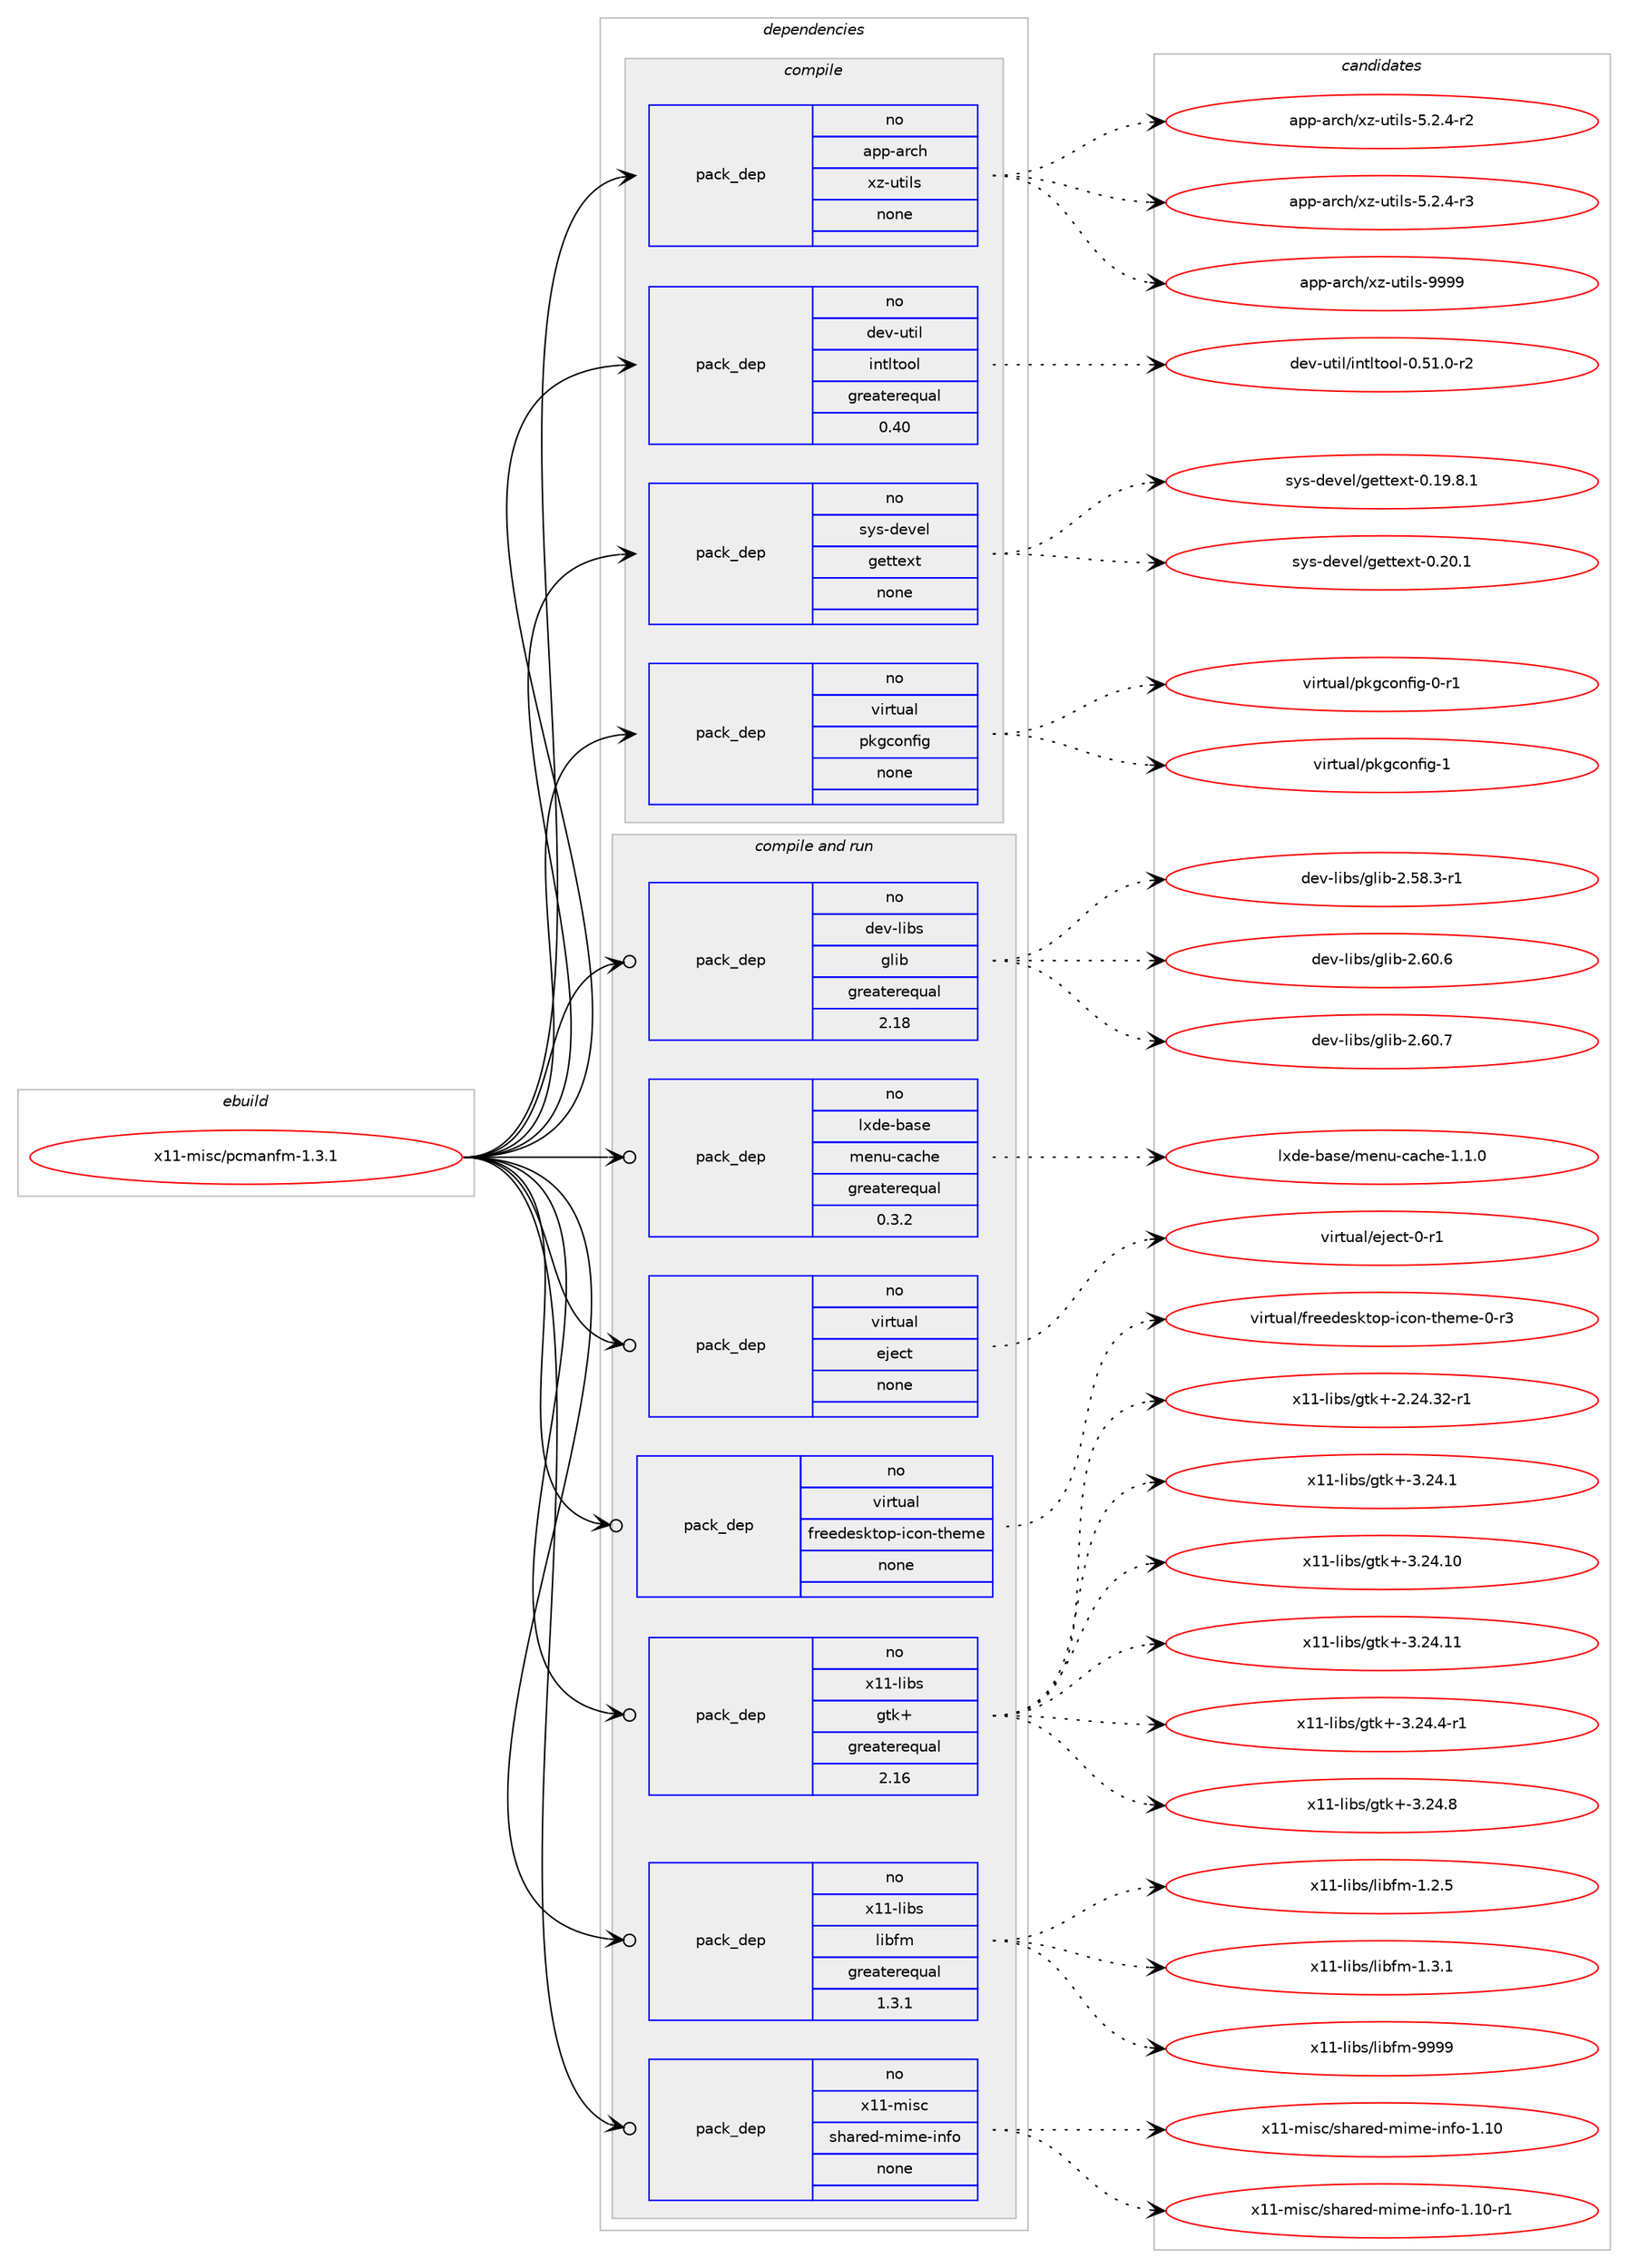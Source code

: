 digraph prolog {

# *************
# Graph options
# *************

newrank=true;
concentrate=true;
compound=true;
graph [rankdir=LR,fontname=Helvetica,fontsize=10,ranksep=1.5];#, ranksep=2.5, nodesep=0.2];
edge  [arrowhead=vee];
node  [fontname=Helvetica,fontsize=10];

# **********
# The ebuild
# **********

subgraph cluster_leftcol {
color=gray;
rank=same;
label=<<i>ebuild</i>>;
id [label="x11-misc/pcmanfm-1.3.1", color=red, width=4, href="../x11-misc/pcmanfm-1.3.1.svg"];
}

# ****************
# The dependencies
# ****************

subgraph cluster_midcol {
color=gray;
label=<<i>dependencies</i>>;
subgraph cluster_compile {
fillcolor="#eeeeee";
style=filled;
label=<<i>compile</i>>;
subgraph pack683401 {
dependency919948 [label=<<TABLE BORDER="0" CELLBORDER="1" CELLSPACING="0" CELLPADDING="4" WIDTH="220"><TR><TD ROWSPAN="6" CELLPADDING="30">pack_dep</TD></TR><TR><TD WIDTH="110">no</TD></TR><TR><TD>app-arch</TD></TR><TR><TD>xz-utils</TD></TR><TR><TD>none</TD></TR><TR><TD></TD></TR></TABLE>>, shape=none, color=blue];
}
id:e -> dependency919948:w [weight=20,style="solid",arrowhead="vee"];
subgraph pack683402 {
dependency919949 [label=<<TABLE BORDER="0" CELLBORDER="1" CELLSPACING="0" CELLPADDING="4" WIDTH="220"><TR><TD ROWSPAN="6" CELLPADDING="30">pack_dep</TD></TR><TR><TD WIDTH="110">no</TD></TR><TR><TD>dev-util</TD></TR><TR><TD>intltool</TD></TR><TR><TD>greaterequal</TD></TR><TR><TD>0.40</TD></TR></TABLE>>, shape=none, color=blue];
}
id:e -> dependency919949:w [weight=20,style="solid",arrowhead="vee"];
subgraph pack683403 {
dependency919950 [label=<<TABLE BORDER="0" CELLBORDER="1" CELLSPACING="0" CELLPADDING="4" WIDTH="220"><TR><TD ROWSPAN="6" CELLPADDING="30">pack_dep</TD></TR><TR><TD WIDTH="110">no</TD></TR><TR><TD>sys-devel</TD></TR><TR><TD>gettext</TD></TR><TR><TD>none</TD></TR><TR><TD></TD></TR></TABLE>>, shape=none, color=blue];
}
id:e -> dependency919950:w [weight=20,style="solid",arrowhead="vee"];
subgraph pack683404 {
dependency919951 [label=<<TABLE BORDER="0" CELLBORDER="1" CELLSPACING="0" CELLPADDING="4" WIDTH="220"><TR><TD ROWSPAN="6" CELLPADDING="30">pack_dep</TD></TR><TR><TD WIDTH="110">no</TD></TR><TR><TD>virtual</TD></TR><TR><TD>pkgconfig</TD></TR><TR><TD>none</TD></TR><TR><TD></TD></TR></TABLE>>, shape=none, color=blue];
}
id:e -> dependency919951:w [weight=20,style="solid",arrowhead="vee"];
}
subgraph cluster_compileandrun {
fillcolor="#eeeeee";
style=filled;
label=<<i>compile and run</i>>;
subgraph pack683405 {
dependency919952 [label=<<TABLE BORDER="0" CELLBORDER="1" CELLSPACING="0" CELLPADDING="4" WIDTH="220"><TR><TD ROWSPAN="6" CELLPADDING="30">pack_dep</TD></TR><TR><TD WIDTH="110">no</TD></TR><TR><TD>dev-libs</TD></TR><TR><TD>glib</TD></TR><TR><TD>greaterequal</TD></TR><TR><TD>2.18</TD></TR></TABLE>>, shape=none, color=blue];
}
id:e -> dependency919952:w [weight=20,style="solid",arrowhead="odotvee"];
subgraph pack683406 {
dependency919953 [label=<<TABLE BORDER="0" CELLBORDER="1" CELLSPACING="0" CELLPADDING="4" WIDTH="220"><TR><TD ROWSPAN="6" CELLPADDING="30">pack_dep</TD></TR><TR><TD WIDTH="110">no</TD></TR><TR><TD>lxde-base</TD></TR><TR><TD>menu-cache</TD></TR><TR><TD>greaterequal</TD></TR><TR><TD>0.3.2</TD></TR></TABLE>>, shape=none, color=blue];
}
id:e -> dependency919953:w [weight=20,style="solid",arrowhead="odotvee"];
subgraph pack683407 {
dependency919954 [label=<<TABLE BORDER="0" CELLBORDER="1" CELLSPACING="0" CELLPADDING="4" WIDTH="220"><TR><TD ROWSPAN="6" CELLPADDING="30">pack_dep</TD></TR><TR><TD WIDTH="110">no</TD></TR><TR><TD>virtual</TD></TR><TR><TD>eject</TD></TR><TR><TD>none</TD></TR><TR><TD></TD></TR></TABLE>>, shape=none, color=blue];
}
id:e -> dependency919954:w [weight=20,style="solid",arrowhead="odotvee"];
subgraph pack683408 {
dependency919955 [label=<<TABLE BORDER="0" CELLBORDER="1" CELLSPACING="0" CELLPADDING="4" WIDTH="220"><TR><TD ROWSPAN="6" CELLPADDING="30">pack_dep</TD></TR><TR><TD WIDTH="110">no</TD></TR><TR><TD>virtual</TD></TR><TR><TD>freedesktop-icon-theme</TD></TR><TR><TD>none</TD></TR><TR><TD></TD></TR></TABLE>>, shape=none, color=blue];
}
id:e -> dependency919955:w [weight=20,style="solid",arrowhead="odotvee"];
subgraph pack683409 {
dependency919956 [label=<<TABLE BORDER="0" CELLBORDER="1" CELLSPACING="0" CELLPADDING="4" WIDTH="220"><TR><TD ROWSPAN="6" CELLPADDING="30">pack_dep</TD></TR><TR><TD WIDTH="110">no</TD></TR><TR><TD>x11-libs</TD></TR><TR><TD>gtk+</TD></TR><TR><TD>greaterequal</TD></TR><TR><TD>2.16</TD></TR></TABLE>>, shape=none, color=blue];
}
id:e -> dependency919956:w [weight=20,style="solid",arrowhead="odotvee"];
subgraph pack683410 {
dependency919957 [label=<<TABLE BORDER="0" CELLBORDER="1" CELLSPACING="0" CELLPADDING="4" WIDTH="220"><TR><TD ROWSPAN="6" CELLPADDING="30">pack_dep</TD></TR><TR><TD WIDTH="110">no</TD></TR><TR><TD>x11-libs</TD></TR><TR><TD>libfm</TD></TR><TR><TD>greaterequal</TD></TR><TR><TD>1.3.1</TD></TR></TABLE>>, shape=none, color=blue];
}
id:e -> dependency919957:w [weight=20,style="solid",arrowhead="odotvee"];
subgraph pack683411 {
dependency919958 [label=<<TABLE BORDER="0" CELLBORDER="1" CELLSPACING="0" CELLPADDING="4" WIDTH="220"><TR><TD ROWSPAN="6" CELLPADDING="30">pack_dep</TD></TR><TR><TD WIDTH="110">no</TD></TR><TR><TD>x11-misc</TD></TR><TR><TD>shared-mime-info</TD></TR><TR><TD>none</TD></TR><TR><TD></TD></TR></TABLE>>, shape=none, color=blue];
}
id:e -> dependency919958:w [weight=20,style="solid",arrowhead="odotvee"];
}
subgraph cluster_run {
fillcolor="#eeeeee";
style=filled;
label=<<i>run</i>>;
}
}

# **************
# The candidates
# **************

subgraph cluster_choices {
rank=same;
color=gray;
label=<<i>candidates</i>>;

subgraph choice683401 {
color=black;
nodesep=1;
choice9711211245971149910447120122451171161051081154553465046524511450 [label="app-arch/xz-utils-5.2.4-r2", color=red, width=4,href="../app-arch/xz-utils-5.2.4-r2.svg"];
choice9711211245971149910447120122451171161051081154553465046524511451 [label="app-arch/xz-utils-5.2.4-r3", color=red, width=4,href="../app-arch/xz-utils-5.2.4-r3.svg"];
choice9711211245971149910447120122451171161051081154557575757 [label="app-arch/xz-utils-9999", color=red, width=4,href="../app-arch/xz-utils-9999.svg"];
dependency919948:e -> choice9711211245971149910447120122451171161051081154553465046524511450:w [style=dotted,weight="100"];
dependency919948:e -> choice9711211245971149910447120122451171161051081154553465046524511451:w [style=dotted,weight="100"];
dependency919948:e -> choice9711211245971149910447120122451171161051081154557575757:w [style=dotted,weight="100"];
}
subgraph choice683402 {
color=black;
nodesep=1;
choice1001011184511711610510847105110116108116111111108454846534946484511450 [label="dev-util/intltool-0.51.0-r2", color=red, width=4,href="../dev-util/intltool-0.51.0-r2.svg"];
dependency919949:e -> choice1001011184511711610510847105110116108116111111108454846534946484511450:w [style=dotted,weight="100"];
}
subgraph choice683403 {
color=black;
nodesep=1;
choice1151211154510010111810110847103101116116101120116454846495746564649 [label="sys-devel/gettext-0.19.8.1", color=red, width=4,href="../sys-devel/gettext-0.19.8.1.svg"];
choice115121115451001011181011084710310111611610112011645484650484649 [label="sys-devel/gettext-0.20.1", color=red, width=4,href="../sys-devel/gettext-0.20.1.svg"];
dependency919950:e -> choice1151211154510010111810110847103101116116101120116454846495746564649:w [style=dotted,weight="100"];
dependency919950:e -> choice115121115451001011181011084710310111611610112011645484650484649:w [style=dotted,weight="100"];
}
subgraph choice683404 {
color=black;
nodesep=1;
choice11810511411611797108471121071039911111010210510345484511449 [label="virtual/pkgconfig-0-r1", color=red, width=4,href="../virtual/pkgconfig-0-r1.svg"];
choice1181051141161179710847112107103991111101021051034549 [label="virtual/pkgconfig-1", color=red, width=4,href="../virtual/pkgconfig-1.svg"];
dependency919951:e -> choice11810511411611797108471121071039911111010210510345484511449:w [style=dotted,weight="100"];
dependency919951:e -> choice1181051141161179710847112107103991111101021051034549:w [style=dotted,weight="100"];
}
subgraph choice683405 {
color=black;
nodesep=1;
choice10010111845108105981154710310810598455046535646514511449 [label="dev-libs/glib-2.58.3-r1", color=red, width=4,href="../dev-libs/glib-2.58.3-r1.svg"];
choice1001011184510810598115471031081059845504654484654 [label="dev-libs/glib-2.60.6", color=red, width=4,href="../dev-libs/glib-2.60.6.svg"];
choice1001011184510810598115471031081059845504654484655 [label="dev-libs/glib-2.60.7", color=red, width=4,href="../dev-libs/glib-2.60.7.svg"];
dependency919952:e -> choice10010111845108105981154710310810598455046535646514511449:w [style=dotted,weight="100"];
dependency919952:e -> choice1001011184510810598115471031081059845504654484654:w [style=dotted,weight="100"];
dependency919952:e -> choice1001011184510810598115471031081059845504654484655:w [style=dotted,weight="100"];
}
subgraph choice683406 {
color=black;
nodesep=1;
choice1081201001014598971151014710910111011745999799104101454946494648 [label="lxde-base/menu-cache-1.1.0", color=red, width=4,href="../lxde-base/menu-cache-1.1.0.svg"];
dependency919953:e -> choice1081201001014598971151014710910111011745999799104101454946494648:w [style=dotted,weight="100"];
}
subgraph choice683407 {
color=black;
nodesep=1;
choice11810511411611797108471011061019911645484511449 [label="virtual/eject-0-r1", color=red, width=4,href="../virtual/eject-0-r1.svg"];
dependency919954:e -> choice11810511411611797108471011061019911645484511449:w [style=dotted,weight="100"];
}
subgraph choice683408 {
color=black;
nodesep=1;
choice118105114116117971084710211410110110010111510711611111245105991111104511610410110910145484511451 [label="virtual/freedesktop-icon-theme-0-r3", color=red, width=4,href="../virtual/freedesktop-icon-theme-0-r3.svg"];
dependency919955:e -> choice118105114116117971084710211410110110010111510711611111245105991111104511610410110910145484511451:w [style=dotted,weight="100"];
}
subgraph choice683409 {
color=black;
nodesep=1;
choice12049494510810598115471031161074345504650524651504511449 [label="x11-libs/gtk+-2.24.32-r1", color=red, width=4,href="../x11-libs/gtk+-2.24.32-r1.svg"];
choice12049494510810598115471031161074345514650524649 [label="x11-libs/gtk+-3.24.1", color=red, width=4,href="../x11-libs/gtk+-3.24.1.svg"];
choice1204949451081059811547103116107434551465052464948 [label="x11-libs/gtk+-3.24.10", color=red, width=4,href="../x11-libs/gtk+-3.24.10.svg"];
choice1204949451081059811547103116107434551465052464949 [label="x11-libs/gtk+-3.24.11", color=red, width=4,href="../x11-libs/gtk+-3.24.11.svg"];
choice120494945108105981154710311610743455146505246524511449 [label="x11-libs/gtk+-3.24.4-r1", color=red, width=4,href="../x11-libs/gtk+-3.24.4-r1.svg"];
choice12049494510810598115471031161074345514650524656 [label="x11-libs/gtk+-3.24.8", color=red, width=4,href="../x11-libs/gtk+-3.24.8.svg"];
dependency919956:e -> choice12049494510810598115471031161074345504650524651504511449:w [style=dotted,weight="100"];
dependency919956:e -> choice12049494510810598115471031161074345514650524649:w [style=dotted,weight="100"];
dependency919956:e -> choice1204949451081059811547103116107434551465052464948:w [style=dotted,weight="100"];
dependency919956:e -> choice1204949451081059811547103116107434551465052464949:w [style=dotted,weight="100"];
dependency919956:e -> choice120494945108105981154710311610743455146505246524511449:w [style=dotted,weight="100"];
dependency919956:e -> choice12049494510810598115471031161074345514650524656:w [style=dotted,weight="100"];
}
subgraph choice683410 {
color=black;
nodesep=1;
choice120494945108105981154710810598102109454946504653 [label="x11-libs/libfm-1.2.5", color=red, width=4,href="../x11-libs/libfm-1.2.5.svg"];
choice120494945108105981154710810598102109454946514649 [label="x11-libs/libfm-1.3.1", color=red, width=4,href="../x11-libs/libfm-1.3.1.svg"];
choice1204949451081059811547108105981021094557575757 [label="x11-libs/libfm-9999", color=red, width=4,href="../x11-libs/libfm-9999.svg"];
dependency919957:e -> choice120494945108105981154710810598102109454946504653:w [style=dotted,weight="100"];
dependency919957:e -> choice120494945108105981154710810598102109454946514649:w [style=dotted,weight="100"];
dependency919957:e -> choice1204949451081059811547108105981021094557575757:w [style=dotted,weight="100"];
}
subgraph choice683411 {
color=black;
nodesep=1;
choice12049494510910511599471151049711410110045109105109101451051101021114549464948 [label="x11-misc/shared-mime-info-1.10", color=red, width=4,href="../x11-misc/shared-mime-info-1.10.svg"];
choice120494945109105115994711510497114101100451091051091014510511010211145494649484511449 [label="x11-misc/shared-mime-info-1.10-r1", color=red, width=4,href="../x11-misc/shared-mime-info-1.10-r1.svg"];
dependency919958:e -> choice12049494510910511599471151049711410110045109105109101451051101021114549464948:w [style=dotted,weight="100"];
dependency919958:e -> choice120494945109105115994711510497114101100451091051091014510511010211145494649484511449:w [style=dotted,weight="100"];
}
}

}
